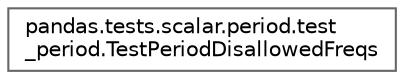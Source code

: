 digraph "Graphical Class Hierarchy"
{
 // LATEX_PDF_SIZE
  bgcolor="transparent";
  edge [fontname=Helvetica,fontsize=10,labelfontname=Helvetica,labelfontsize=10];
  node [fontname=Helvetica,fontsize=10,shape=box,height=0.2,width=0.4];
  rankdir="LR";
  Node0 [id="Node000000",label="pandas.tests.scalar.period.test\l_period.TestPeriodDisallowedFreqs",height=0.2,width=0.4,color="grey40", fillcolor="white", style="filled",URL="$dd/de4/classpandas_1_1tests_1_1scalar_1_1period_1_1test__period_1_1TestPeriodDisallowedFreqs.html",tooltip=" "];
}
